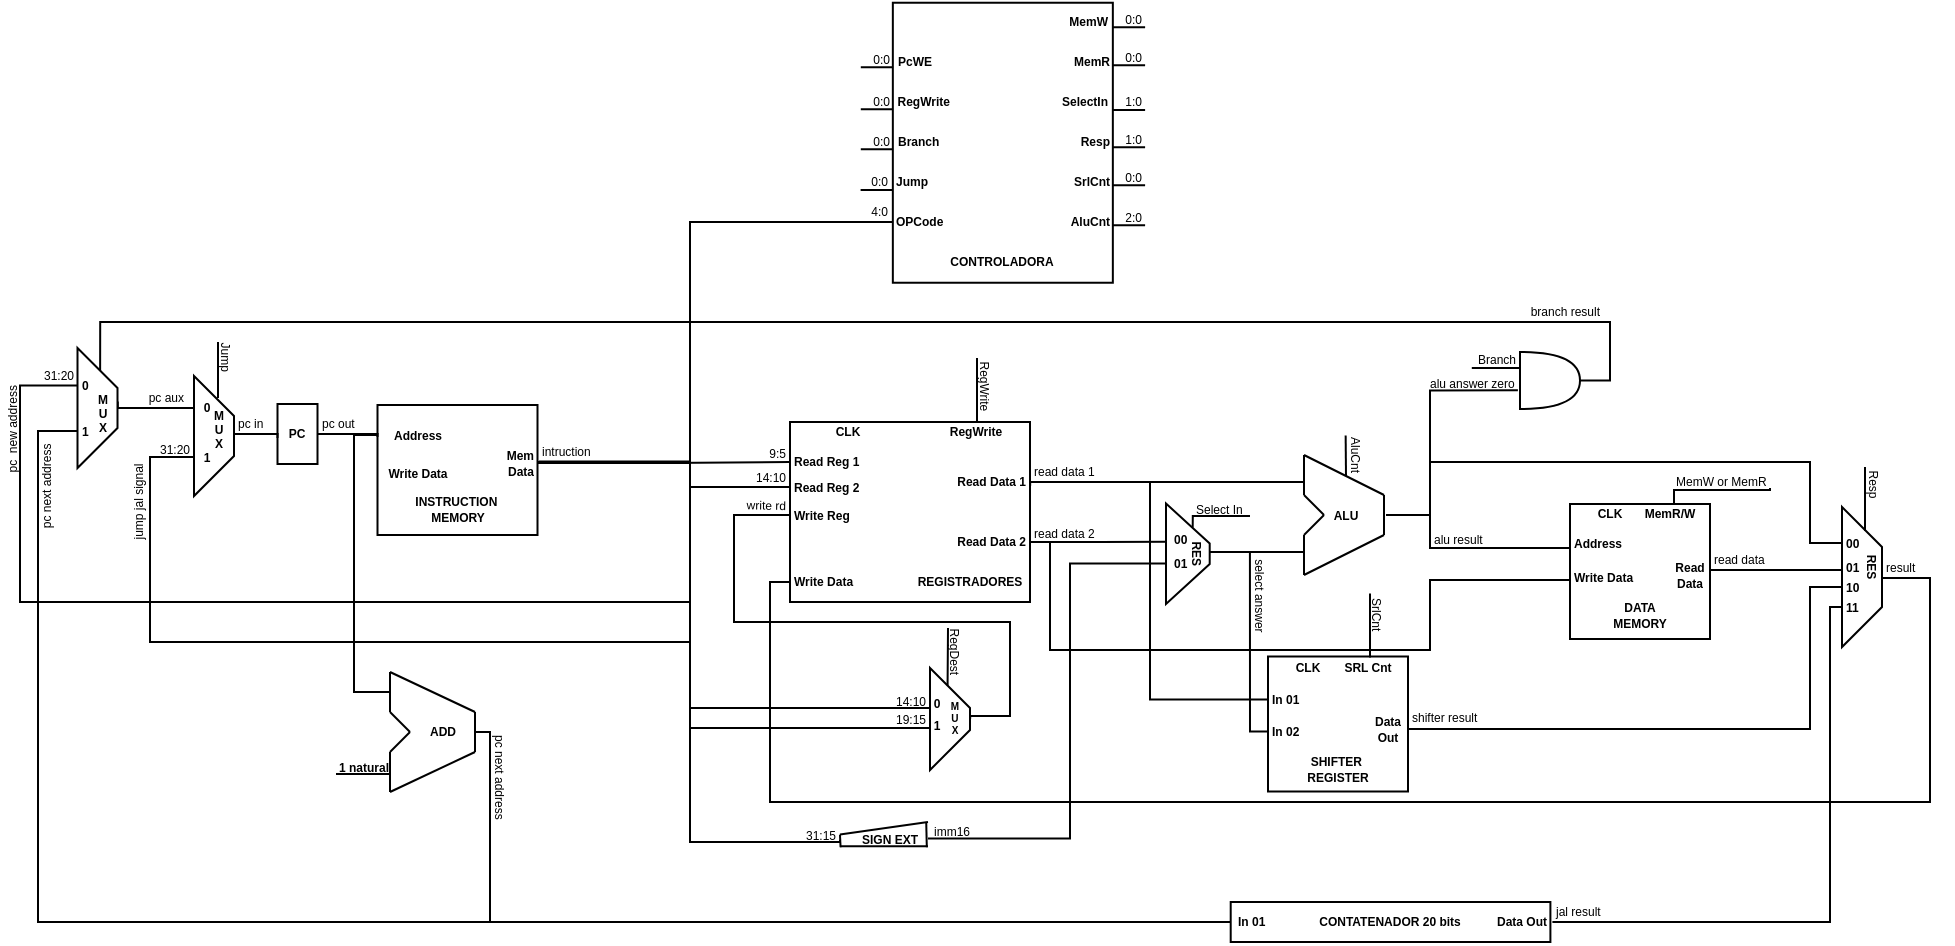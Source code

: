 <mxfile version="21.3.6" type="github">
  <diagram name="Página-1" id="U09H-SSrCiXjcYHxB3I6">
    <mxGraphModel dx="938" dy="534" grid="1" gridSize="10" guides="1" tooltips="1" connect="1" arrows="1" fold="1" page="1" pageScale="1" pageWidth="1169" pageHeight="827" background="none" math="0" shadow="0">
      <root>
        <mxCell id="0" />
        <mxCell id="1" parent="0" />
        <mxCell id="Gvlh0brdfd21mCTL1ysy-1" value="" style="rounded=0;whiteSpace=wrap;html=1;" parent="1" vertex="1">
          <mxGeometry x="502" y="389" width="120" height="90" as="geometry" />
        </mxCell>
        <mxCell id="Gvlh0brdfd21mCTL1ysy-3" value="Read Reg 1" style="text;html=1;strokeColor=none;fillColor=none;align=left;verticalAlign=middle;whiteSpace=wrap;rounded=0;fontSize=6;fontStyle=1" parent="1" vertex="1">
          <mxGeometry x="502" y="399" width="52" height="20" as="geometry" />
        </mxCell>
        <mxCell id="Gvlh0brdfd21mCTL1ysy-4" value="Read Reg 2" style="text;html=1;strokeColor=none;fillColor=none;align=left;verticalAlign=middle;whiteSpace=wrap;rounded=0;fontSize=6;fontStyle=1" parent="1" vertex="1">
          <mxGeometry x="502" y="411.5" width="52" height="20" as="geometry" />
        </mxCell>
        <mxCell id="Gvlh0brdfd21mCTL1ysy-5" value="Write Data" style="text;html=1;strokeColor=none;fillColor=none;align=left;verticalAlign=middle;whiteSpace=wrap;rounded=0;fontSize=6;fontStyle=1" parent="1" vertex="1">
          <mxGeometry x="502" y="459" width="50" height="20" as="geometry" />
        </mxCell>
        <mxCell id="Gvlh0brdfd21mCTL1ysy-6" value="Write Reg" style="text;html=1;strokeColor=none;fillColor=none;align=left;verticalAlign=middle;whiteSpace=wrap;rounded=0;fontSize=6;fontStyle=1" parent="1" vertex="1">
          <mxGeometry x="502" y="425.5" width="50" height="20" as="geometry" />
        </mxCell>
        <mxCell id="YAo5oDD9OdVNBZsx1TzP-30" style="edgeStyle=orthogonalEdgeStyle;shape=connector;rounded=0;orthogonalLoop=1;jettySize=auto;html=1;labelBackgroundColor=default;strokeColor=default;fontFamily=Helvetica;fontSize=11;fontColor=default;endArrow=none;endFill=0;" parent="1" source="Gvlh0brdfd21mCTL1ysy-7" edge="1">
          <mxGeometry relative="1" as="geometry">
            <mxPoint x="759" y="419" as="targetPoint" />
          </mxGeometry>
        </mxCell>
        <mxCell id="Gvlh0brdfd21mCTL1ysy-7" value="Read Data 1" style="text;html=1;strokeColor=none;fillColor=none;align=right;verticalAlign=middle;whiteSpace=wrap;rounded=0;fontSize=6;fontStyle=1" parent="1" vertex="1">
          <mxGeometry x="562" y="409" width="60" height="20" as="geometry" />
        </mxCell>
        <mxCell id="YAo5oDD9OdVNBZsx1TzP-31" style="edgeStyle=orthogonalEdgeStyle;shape=connector;rounded=0;orthogonalLoop=1;jettySize=auto;html=1;entryX=0.009;entryY=0.559;entryDx=0;entryDy=0;entryPerimeter=0;labelBackgroundColor=default;strokeColor=default;fontFamily=Helvetica;fontSize=11;fontColor=default;endArrow=none;endFill=0;" parent="1" source="Gvlh0brdfd21mCTL1ysy-8" target="YAo5oDD9OdVNBZsx1TzP-22" edge="1">
          <mxGeometry relative="1" as="geometry" />
        </mxCell>
        <mxCell id="Gvlh0brdfd21mCTL1ysy-8" value="Read Data 2" style="text;html=1;strokeColor=none;fillColor=none;align=right;verticalAlign=middle;whiteSpace=wrap;rounded=0;fontSize=6;fontStyle=1" parent="1" vertex="1">
          <mxGeometry x="562" y="439" width="60" height="20" as="geometry" />
        </mxCell>
        <mxCell id="Gvlh0brdfd21mCTL1ysy-9" value="RegWrite" style="text;html=1;strokeColor=none;fillColor=none;align=center;verticalAlign=middle;whiteSpace=wrap;rounded=0;fontSize=6;fontStyle=1" parent="1" vertex="1">
          <mxGeometry x="572" y="389" width="46" height="10" as="geometry" />
        </mxCell>
        <mxCell id="Gvlh0brdfd21mCTL1ysy-10" value="REGISTRADORES" style="text;html=1;strokeColor=none;fillColor=none;align=center;verticalAlign=middle;whiteSpace=wrap;rounded=0;fontSize=6;fontStyle=1" parent="1" vertex="1">
          <mxGeometry x="562" y="459" width="60" height="20" as="geometry" />
        </mxCell>
        <mxCell id="Gvlh0brdfd21mCTL1ysy-11" value="" style="rounded=0;whiteSpace=wrap;html=1;direction=south;" parent="1" vertex="1">
          <mxGeometry x="553.42" y="179.37" width="110" height="140" as="geometry" />
        </mxCell>
        <mxCell id="Gvlh0brdfd21mCTL1ysy-12" value="CONTROLADORA" style="text;html=1;strokeColor=none;fillColor=none;align=center;verticalAlign=middle;whiteSpace=wrap;rounded=0;fontSize=6;fontStyle=1;rotation=0;" parent="1" vertex="1">
          <mxGeometry x="578.42" y="299.37" width="60" height="20" as="geometry" />
        </mxCell>
        <mxCell id="Gvlh0brdfd21mCTL1ysy-14" value="OPCode" style="text;html=1;strokeColor=none;fillColor=none;align=left;verticalAlign=middle;whiteSpace=wrap;rounded=0;fontSize=6;fontStyle=1" parent="1" vertex="1">
          <mxGeometry x="553.42" y="279.37" width="60" height="20" as="geometry" />
        </mxCell>
        <mxCell id="Gvlh0brdfd21mCTL1ysy-16" value="AluCnt" style="text;html=1;strokeColor=none;fillColor=none;align=right;verticalAlign=middle;whiteSpace=wrap;rounded=0;fontSize=6;fontStyle=1" parent="1" vertex="1">
          <mxGeometry x="603.57" y="279.37" width="60" height="20" as="geometry" />
        </mxCell>
        <mxCell id="Gvlh0brdfd21mCTL1ysy-17" value="MemW" style="text;html=1;strokeColor=none;fillColor=none;align=right;verticalAlign=middle;whiteSpace=wrap;rounded=0;fontSize=6;fontStyle=1" parent="1" vertex="1">
          <mxGeometry x="603.41" y="179" width="60" height="20" as="geometry" />
        </mxCell>
        <mxCell id="Gvlh0brdfd21mCTL1ysy-18" value="MemR" style="text;html=1;strokeColor=none;fillColor=none;align=right;verticalAlign=middle;whiteSpace=wrap;rounded=0;fontSize=6;fontStyle=1" parent="1" vertex="1">
          <mxGeometry x="603.56" y="199.37" width="60" height="20" as="geometry" />
        </mxCell>
        <mxCell id="Gvlh0brdfd21mCTL1ysy-19" value="Jump" style="text;html=1;strokeColor=none;fillColor=none;align=left;verticalAlign=middle;whiteSpace=wrap;rounded=0;fontSize=6;fontStyle=1" parent="1" vertex="1">
          <mxGeometry x="553.41" y="259.36" width="60" height="20" as="geometry" />
        </mxCell>
        <mxCell id="Gvlh0brdfd21mCTL1ysy-20" value="SelectIn" style="text;html=1;strokeColor=none;fillColor=none;align=right;verticalAlign=middle;whiteSpace=wrap;rounded=0;fontSize=6;fontStyle=1" parent="1" vertex="1">
          <mxGeometry x="603.41" y="219.36" width="60" height="20" as="geometry" />
        </mxCell>
        <mxCell id="Gvlh0brdfd21mCTL1ysy-23" value="Branch" style="text;html=1;strokeColor=none;fillColor=none;align=left;verticalAlign=middle;whiteSpace=wrap;rounded=0;fontSize=6;fontStyle=1" parent="1" vertex="1">
          <mxGeometry x="553.71" y="239.37" width="36.29" height="20" as="geometry" />
        </mxCell>
        <mxCell id="Gvlh0brdfd21mCTL1ysy-35" value="" style="rounded=0;whiteSpace=wrap;html=1;" parent="1" vertex="1">
          <mxGeometry x="295.75" y="380.5" width="80" height="65" as="geometry" />
        </mxCell>
        <mxCell id="Gvlh0brdfd21mCTL1ysy-36" value="INSTRUCTION&amp;nbsp;&lt;br&gt;MEMORY" style="text;html=1;strokeColor=none;fillColor=none;align=center;verticalAlign=middle;whiteSpace=wrap;rounded=0;fontSize=6;fontStyle=1" parent="1" vertex="1">
          <mxGeometry x="305.75" y="423" width="60" height="20" as="geometry" />
        </mxCell>
        <mxCell id="YMEBKkw99cfDEM1M3ef4-7" style="edgeStyle=orthogonalEdgeStyle;rounded=0;orthogonalLoop=1;jettySize=auto;html=1;endArrow=none;endFill=0;entryX=0;entryY=0.5;entryDx=0;entryDy=0;" parent="1" source="Gvlh0brdfd21mCTL1ysy-37" target="Gvlh0brdfd21mCTL1ysy-3" edge="1">
          <mxGeometry relative="1" as="geometry">
            <mxPoint x="482" y="415" as="targetPoint" />
          </mxGeometry>
        </mxCell>
        <mxCell id="YMEBKkw99cfDEM1M3ef4-8" style="edgeStyle=orthogonalEdgeStyle;rounded=0;orthogonalLoop=1;jettySize=auto;html=1;entryX=0;entryY=0.5;entryDx=0;entryDy=0;endArrow=none;endFill=0;" parent="1" source="Gvlh0brdfd21mCTL1ysy-37" target="Gvlh0brdfd21mCTL1ysy-4" edge="1">
          <mxGeometry relative="1" as="geometry">
            <Array as="points">
              <mxPoint x="452" y="409" />
              <mxPoint x="452" y="421" />
            </Array>
          </mxGeometry>
        </mxCell>
        <mxCell id="YMEBKkw99cfDEM1M3ef4-11" style="edgeStyle=orthogonalEdgeStyle;shape=connector;rounded=0;orthogonalLoop=1;jettySize=auto;html=1;entryX=0;entryY=0.5;entryDx=0;entryDy=0;labelBackgroundColor=default;strokeColor=default;fontFamily=Helvetica;fontSize=11;fontColor=default;endArrow=none;endFill=0;exitX=1.008;exitY=0.435;exitDx=0;exitDy=0;exitPerimeter=0;" parent="1" source="Gvlh0brdfd21mCTL1ysy-35" edge="1">
          <mxGeometry relative="1" as="geometry">
            <Array as="points">
              <mxPoint x="452" y="409" />
              <mxPoint x="452" y="532" />
            </Array>
            <mxPoint x="376" y="402.494" as="sourcePoint" />
            <mxPoint x="572" y="532" as="targetPoint" />
          </mxGeometry>
        </mxCell>
        <mxCell id="YMEBKkw99cfDEM1M3ef4-36" style="edgeStyle=orthogonalEdgeStyle;shape=connector;rounded=0;orthogonalLoop=1;jettySize=auto;html=1;entryX=0;entryY=0.5;entryDx=0;entryDy=0;labelBackgroundColor=default;strokeColor=default;fontFamily=Helvetica;fontSize=11;fontColor=default;endArrow=none;endFill=0;" parent="1" source="Gvlh0brdfd21mCTL1ysy-37" target="Gvlh0brdfd21mCTL1ysy-14" edge="1">
          <mxGeometry relative="1" as="geometry">
            <Array as="points">
              <mxPoint x="452" y="410" />
              <mxPoint x="452" y="289" />
              <mxPoint x="553" y="289" />
            </Array>
          </mxGeometry>
        </mxCell>
        <mxCell id="Gvlh0brdfd21mCTL1ysy-37" value="Mem&lt;br&gt;Data" style="text;html=1;strokeColor=none;fillColor=none;align=right;verticalAlign=middle;whiteSpace=wrap;rounded=0;fontSize=6;fontStyle=1" parent="1" vertex="1">
          <mxGeometry x="335.75" y="399.5" width="40.25" height="20" as="geometry" />
        </mxCell>
        <mxCell id="Gvlh0brdfd21mCTL1ysy-142" style="edgeStyle=orthogonalEdgeStyle;shape=connector;rounded=0;orthogonalLoop=1;jettySize=auto;html=1;exitX=0;exitY=0.5;exitDx=0;exitDy=0;entryX=1;entryY=0.5;entryDx=0;entryDy=0;labelBackgroundColor=default;strokeColor=default;fontFamily=Helvetica;fontSize=11;fontColor=default;endArrow=none;endFill=0;" parent="1" target="Gvlh0brdfd21mCTL1ysy-48" edge="1">
          <mxGeometry relative="1" as="geometry">
            <mxPoint x="295.75" y="396.5" as="sourcePoint" />
            <Array as="points">
              <mxPoint x="296" y="395" />
              <mxPoint x="266" y="395" />
            </Array>
          </mxGeometry>
        </mxCell>
        <mxCell id="Gvlh0brdfd21mCTL1ysy-38" value="Address" style="text;html=1;strokeColor=none;fillColor=none;align=center;verticalAlign=middle;whiteSpace=wrap;rounded=0;fontSize=6;fontStyle=1" parent="1" vertex="1">
          <mxGeometry x="295.75" y="385.5" width="40" height="20" as="geometry" />
        </mxCell>
        <mxCell id="Gvlh0brdfd21mCTL1ysy-39" value="Write Data" style="text;html=1;strokeColor=none;fillColor=none;align=center;verticalAlign=middle;whiteSpace=wrap;rounded=0;fontSize=6;fontStyle=1" parent="1" vertex="1">
          <mxGeometry x="285.75" y="404.5" width="60" height="20" as="geometry" />
        </mxCell>
        <mxCell id="YMEBKkw99cfDEM1M3ef4-27" style="edgeStyle=orthogonalEdgeStyle;shape=connector;rounded=0;orthogonalLoop=1;jettySize=auto;html=1;entryX=0;entryY=0.5;entryDx=0;entryDy=0;labelBackgroundColor=default;strokeColor=#000000;fontFamily=Helvetica;fontSize=11;fontColor=default;endArrow=none;endFill=0;fillColor=#f8cecc;" parent="1" target="Gvlh0brdfd21mCTL1ysy-5" edge="1">
          <mxGeometry relative="1" as="geometry">
            <Array as="points">
              <mxPoint x="1072" y="467" />
              <mxPoint x="1072" y="579" />
              <mxPoint x="492" y="579" />
              <mxPoint x="492" y="469" />
            </Array>
            <mxPoint x="1048" y="467" as="sourcePoint" />
          </mxGeometry>
        </mxCell>
        <mxCell id="Gvlh0brdfd21mCTL1ysy-48" value="" style="rounded=0;whiteSpace=wrap;html=1;" parent="1" vertex="1">
          <mxGeometry x="245.75" y="380" width="20" height="30" as="geometry" />
        </mxCell>
        <mxCell id="Gvlh0brdfd21mCTL1ysy-49" value="PC" style="text;html=1;strokeColor=none;fillColor=none;align=center;verticalAlign=middle;whiteSpace=wrap;rounded=0;fontSize=6;fontStyle=1" parent="1" vertex="1">
          <mxGeometry x="248.25" y="384.5" width="15" height="20" as="geometry" />
        </mxCell>
        <mxCell id="Gvlh0brdfd21mCTL1ysy-144" style="edgeStyle=orthogonalEdgeStyle;shape=connector;rounded=0;orthogonalLoop=1;jettySize=auto;html=1;exitX=1;exitY=0.5;exitDx=0;exitDy=0;entryX=0;entryY=0.5;entryDx=0;entryDy=0;labelBackgroundColor=default;strokeColor=default;fontFamily=Helvetica;fontSize=11;fontColor=default;endArrow=none;endFill=0;" parent="1" edge="1">
          <mxGeometry relative="1" as="geometry">
            <mxPoint x="224" y="395" as="sourcePoint" />
            <mxPoint x="245.75" y="397" as="targetPoint" />
          </mxGeometry>
        </mxCell>
        <mxCell id="Gvlh0brdfd21mCTL1ysy-54" value="" style="rounded=0;whiteSpace=wrap;html=1;" parent="1" vertex="1">
          <mxGeometry x="892" y="430" width="70" height="67.5" as="geometry" />
        </mxCell>
        <mxCell id="Gvlh0brdfd21mCTL1ysy-55" value="DATA&lt;br&gt;MEMORY" style="text;html=1;strokeColor=none;fillColor=none;align=center;verticalAlign=middle;whiteSpace=wrap;rounded=0;fontSize=6;fontStyle=1" parent="1" vertex="1">
          <mxGeometry x="897" y="477.5" width="60" height="17.5" as="geometry" />
        </mxCell>
        <mxCell id="Gvlh0brdfd21mCTL1ysy-136" style="edgeStyle=orthogonalEdgeStyle;shape=connector;rounded=0;orthogonalLoop=1;jettySize=auto;html=1;exitX=1;exitY=0.5;exitDx=0;exitDy=0;labelBackgroundColor=default;strokeColor=default;fontFamily=Helvetica;fontSize=11;fontColor=default;endArrow=none;endFill=0;entryX=0;entryY=0.5;entryDx=0;entryDy=0;" parent="1" source="Gvlh0brdfd21mCTL1ysy-56" target="4w0Ha68qAj18L9jSZj2k-18" edge="1">
          <mxGeometry relative="1" as="geometry">
            <mxPoint x="1028.0" y="453.5" as="targetPoint" />
            <Array as="points">
              <mxPoint x="962" y="463" />
              <mxPoint x="1028" y="463" />
            </Array>
          </mxGeometry>
        </mxCell>
        <mxCell id="Gvlh0brdfd21mCTL1ysy-56" value="Read&lt;br&gt;Data" style="text;html=1;strokeColor=none;fillColor=none;align=center;verticalAlign=middle;whiteSpace=wrap;rounded=0;fontSize=6;fontStyle=1" parent="1" vertex="1">
          <mxGeometry x="942" y="456.25" width="20" height="20" as="geometry" />
        </mxCell>
        <mxCell id="Gvlh0brdfd21mCTL1ysy-132" style="edgeStyle=orthogonalEdgeStyle;shape=connector;rounded=0;orthogonalLoop=1;jettySize=auto;html=1;exitX=0;exitY=0.5;exitDx=0;exitDy=0;labelBackgroundColor=default;strokeColor=default;fontFamily=Helvetica;fontSize=11;fontColor=default;endArrow=none;endFill=0;" parent="1" source="Gvlh0brdfd21mCTL1ysy-57" edge="1">
          <mxGeometry relative="1" as="geometry">
            <mxPoint x="822" y="409" as="targetPoint" />
            <Array as="points">
              <mxPoint x="822" y="452" />
              <mxPoint x="822" y="409" />
            </Array>
          </mxGeometry>
        </mxCell>
        <mxCell id="Gvlh0brdfd21mCTL1ysy-57" value="Address" style="text;html=1;strokeColor=none;fillColor=none;align=left;verticalAlign=middle;whiteSpace=wrap;rounded=0;fontSize=6;fontStyle=1" parent="1" vertex="1">
          <mxGeometry x="892" y="440" width="40" height="20" as="geometry" />
        </mxCell>
        <mxCell id="Gvlh0brdfd21mCTL1ysy-131" style="edgeStyle=orthogonalEdgeStyle;shape=connector;rounded=0;orthogonalLoop=1;jettySize=auto;html=1;exitX=0;exitY=0.5;exitDx=0;exitDy=0;labelBackgroundColor=default;strokeColor=default;fontFamily=Helvetica;fontSize=11;fontColor=default;endArrow=none;endFill=0;entryX=1;entryY=0.5;entryDx=0;entryDy=0;" parent="1" source="Gvlh0brdfd21mCTL1ysy-58" target="Gvlh0brdfd21mCTL1ysy-8" edge="1">
          <mxGeometry relative="1" as="geometry">
            <mxPoint x="652" y="449" as="targetPoint" />
            <Array as="points">
              <mxPoint x="892" y="468" />
              <mxPoint x="822" y="468" />
              <mxPoint x="822" y="503" />
              <mxPoint x="632" y="503" />
              <mxPoint x="632" y="449" />
            </Array>
          </mxGeometry>
        </mxCell>
        <mxCell id="Gvlh0brdfd21mCTL1ysy-58" value="Write Data" style="text;html=1;strokeColor=none;fillColor=none;align=left;verticalAlign=middle;whiteSpace=wrap;rounded=0;fontSize=6;fontStyle=1" parent="1" vertex="1">
          <mxGeometry x="892" y="456.75" width="40" height="20" as="geometry" />
        </mxCell>
        <mxCell id="Gvlh0brdfd21mCTL1ysy-60" value="" style="endArrow=none;html=1;rounded=0;" parent="1" edge="1">
          <mxGeometry width="50" height="50" relative="1" as="geometry">
            <mxPoint x="344.5" y="534" as="sourcePoint" />
            <mxPoint x="302" y="514" as="targetPoint" />
          </mxGeometry>
        </mxCell>
        <mxCell id="Gvlh0brdfd21mCTL1ysy-61" value="" style="endArrow=none;html=1;rounded=0;" parent="1" edge="1">
          <mxGeometry width="50" height="50" relative="1" as="geometry">
            <mxPoint x="344.5" y="554" as="sourcePoint" />
            <mxPoint x="302" y="574" as="targetPoint" />
          </mxGeometry>
        </mxCell>
        <mxCell id="Gvlh0brdfd21mCTL1ysy-62" value="" style="endArrow=none;html=1;rounded=0;" parent="1" edge="1">
          <mxGeometry width="50" height="50" relative="1" as="geometry">
            <mxPoint x="344.5" y="554" as="sourcePoint" />
            <mxPoint x="344.5" y="534" as="targetPoint" />
          </mxGeometry>
        </mxCell>
        <mxCell id="Gvlh0brdfd21mCTL1ysy-63" value="" style="endArrow=none;html=1;rounded=0;" parent="1" edge="1">
          <mxGeometry width="50" height="50" relative="1" as="geometry">
            <mxPoint x="302" y="534" as="sourcePoint" />
            <mxPoint x="302" y="514" as="targetPoint" />
            <Array as="points">
              <mxPoint x="302" y="524" />
            </Array>
          </mxGeometry>
        </mxCell>
        <mxCell id="Gvlh0brdfd21mCTL1ysy-64" value="" style="endArrow=none;html=1;rounded=0;" parent="1" edge="1">
          <mxGeometry width="50" height="50" relative="1" as="geometry">
            <mxPoint x="302" y="574" as="sourcePoint" />
            <mxPoint x="302" y="554" as="targetPoint" />
            <Array as="points">
              <mxPoint x="302" y="564" />
            </Array>
          </mxGeometry>
        </mxCell>
        <mxCell id="Gvlh0brdfd21mCTL1ysy-65" value="" style="endArrow=none;html=1;rounded=0;" parent="1" edge="1">
          <mxGeometry width="50" height="50" relative="1" as="geometry">
            <mxPoint x="302" y="554" as="sourcePoint" />
            <mxPoint x="312" y="544" as="targetPoint" />
          </mxGeometry>
        </mxCell>
        <mxCell id="Gvlh0brdfd21mCTL1ysy-66" value="" style="endArrow=none;html=1;rounded=0;" parent="1" edge="1">
          <mxGeometry width="50" height="50" relative="1" as="geometry">
            <mxPoint x="302" y="534" as="sourcePoint" />
            <mxPoint x="312" y="544" as="targetPoint" />
          </mxGeometry>
        </mxCell>
        <mxCell id="YMEBKkw99cfDEM1M3ef4-24" style="edgeStyle=orthogonalEdgeStyle;shape=connector;rounded=0;orthogonalLoop=1;jettySize=auto;html=1;entryX=0;entryY=0.5;entryDx=0;entryDy=0;labelBackgroundColor=default;strokeColor=default;fontFamily=Helvetica;fontSize=11;fontColor=default;endArrow=none;endFill=0;" parent="1" source="Gvlh0brdfd21mCTL1ysy-67" target="Gvlh0brdfd21mCTL1ysy-148" edge="1">
          <mxGeometry relative="1" as="geometry">
            <Array as="points">
              <mxPoint x="352" y="544" />
              <mxPoint x="352" y="639" />
              <mxPoint x="126" y="639" />
              <mxPoint x="126" y="394" />
            </Array>
          </mxGeometry>
        </mxCell>
        <mxCell id="Gvlh0brdfd21mCTL1ysy-67" value="ADD" style="text;html=1;strokeColor=none;fillColor=none;align=center;verticalAlign=middle;whiteSpace=wrap;rounded=0;fontSize=6;fontStyle=1" parent="1" vertex="1">
          <mxGeometry x="312" y="534" width="33" height="20" as="geometry" />
        </mxCell>
        <mxCell id="Gvlh0brdfd21mCTL1ysy-70" value="1 natural" style="text;html=1;strokeColor=none;fillColor=none;align=center;verticalAlign=middle;whiteSpace=wrap;rounded=0;fontSize=6;fontStyle=1" parent="1" vertex="1">
          <mxGeometry x="274" y="553" width="30" height="18" as="geometry" />
        </mxCell>
        <mxCell id="YMEBKkw99cfDEM1M3ef4-23" style="edgeStyle=orthogonalEdgeStyle;shape=connector;rounded=0;orthogonalLoop=1;jettySize=auto;html=1;entryX=0;entryY=0.5;entryDx=0;entryDy=0;labelBackgroundColor=default;strokeColor=default;fontFamily=Helvetica;fontSize=11;fontColor=default;endArrow=none;endFill=0;exitX=1;exitY=0.5;exitDx=0;exitDy=0;" parent="1" source="Gvlh0brdfd21mCTL1ysy-37" target="Gvlh0brdfd21mCTL1ysy-53" edge="1">
          <mxGeometry relative="1" as="geometry">
            <mxPoint x="402" y="499" as="sourcePoint" />
            <Array as="points">
              <mxPoint x="452" y="409" />
              <mxPoint x="452" y="499" />
              <mxPoint x="182" y="499" />
              <mxPoint x="182" y="407" />
            </Array>
          </mxGeometry>
        </mxCell>
        <mxCell id="YMEBKkw99cfDEM1M3ef4-17" style="edgeStyle=orthogonalEdgeStyle;shape=connector;rounded=0;orthogonalLoop=1;jettySize=auto;html=1;labelBackgroundColor=default;strokeColor=default;fontFamily=Helvetica;fontSize=11;fontColor=default;endArrow=none;endFill=0;exitX=1;exitY=0.75;exitDx=0;exitDy=0;" parent="1" source="lDqUrehN1HOp68E280Si-26" edge="1">
          <mxGeometry relative="1" as="geometry">
            <Array as="points">
              <mxPoint x="527" y="599" />
              <mxPoint x="452" y="599" />
              <mxPoint x="452" y="409" />
            </Array>
            <mxPoint x="508" y="640" as="sourcePoint" />
            <mxPoint x="376" y="409" as="targetPoint" />
          </mxGeometry>
        </mxCell>
        <mxCell id="YMEBKkw99cfDEM1M3ef4-13" style="edgeStyle=orthogonalEdgeStyle;shape=connector;rounded=0;orthogonalLoop=1;jettySize=auto;html=1;labelBackgroundColor=default;strokeColor=default;fontFamily=Helvetica;fontSize=11;fontColor=default;endArrow=none;endFill=0;" parent="1" edge="1">
          <mxGeometry relative="1" as="geometry">
            <mxPoint x="452" y="532" as="targetPoint" />
            <Array as="points">
              <mxPoint x="452" y="542" />
            </Array>
            <mxPoint x="572" y="542" as="sourcePoint" />
          </mxGeometry>
        </mxCell>
        <mxCell id="YMEBKkw99cfDEM1M3ef4-26" style="edgeStyle=orthogonalEdgeStyle;shape=connector;rounded=0;orthogonalLoop=1;jettySize=auto;html=1;entryX=0.75;entryY=0;entryDx=0;entryDy=0;labelBackgroundColor=default;strokeColor=#000000;fontFamily=Helvetica;fontSize=11;fontColor=default;endArrow=none;endFill=0;exitX=1;exitY=0.5;exitDx=0;exitDy=0;exitPerimeter=0;fillColor=#ffe6cc;" parent="1" source="Gvlh0brdfd21mCTL1ysy-116" target="Gvlh0brdfd21mCTL1ysy-147" edge="1">
          <mxGeometry relative="1" as="geometry">
            <mxPoint x="900" y="368.25" as="sourcePoint" />
            <Array as="points">
              <mxPoint x="912" y="368" />
              <mxPoint x="912" y="339" />
              <mxPoint x="157" y="339" />
            </Array>
          </mxGeometry>
        </mxCell>
        <mxCell id="Gvlh0brdfd21mCTL1ysy-116" value="" style="shape=or;whiteSpace=wrap;html=1;" parent="1" vertex="1">
          <mxGeometry x="867" y="354" width="30" height="28.5" as="geometry" />
        </mxCell>
        <mxCell id="Gvlh0brdfd21mCTL1ysy-117" value="MemR/W" style="text;html=1;strokeColor=none;fillColor=none;align=center;verticalAlign=middle;whiteSpace=wrap;rounded=0;fontSize=6;fontStyle=1" parent="1" vertex="1">
          <mxGeometry x="922" y="430.5" width="40" height="9.5" as="geometry" />
        </mxCell>
        <mxCell id="Gvlh0brdfd21mCTL1ysy-130" style="edgeStyle=orthogonalEdgeStyle;shape=connector;rounded=0;orthogonalLoop=1;jettySize=auto;html=1;entryX=1.006;entryY=0.593;entryDx=0;entryDy=0;labelBackgroundColor=default;strokeColor=default;fontFamily=Helvetica;fontSize=11;fontColor=default;endArrow=none;endFill=0;entryPerimeter=0;" parent="1" target="YAo5oDD9OdVNBZsx1TzP-2" edge="1">
          <mxGeometry relative="1" as="geometry">
            <Array as="points">
              <mxPoint x="474" y="436" />
              <mxPoint x="474" y="489" />
              <mxPoint x="612" y="489" />
              <mxPoint x="612" y="536" />
              <mxPoint x="592" y="536" />
            </Array>
            <mxPoint x="502" y="435.515" as="sourcePoint" />
            <mxPoint x="592" y="540" as="targetPoint" />
          </mxGeometry>
        </mxCell>
        <mxCell id="Gvlh0brdfd21mCTL1ysy-141" style="edgeStyle=orthogonalEdgeStyle;shape=connector;rounded=0;orthogonalLoop=1;jettySize=auto;html=1;labelBackgroundColor=default;strokeColor=default;fontFamily=Helvetica;fontSize=11;fontColor=default;endArrow=none;endFill=0;" parent="1" edge="1">
          <mxGeometry relative="1" as="geometry">
            <mxPoint x="275" y="565" as="sourcePoint" />
            <mxPoint x="302" y="564.86" as="targetPoint" />
          </mxGeometry>
        </mxCell>
        <mxCell id="Gvlh0brdfd21mCTL1ysy-149" style="edgeStyle=orthogonalEdgeStyle;shape=connector;rounded=0;orthogonalLoop=1;jettySize=auto;html=1;entryX=0;entryY=0.5;entryDx=0;entryDy=0;labelBackgroundColor=default;strokeColor=default;fontFamily=Helvetica;fontSize=11;fontColor=default;endArrow=none;endFill=0;exitX=1.009;exitY=0.339;exitDx=0;exitDy=0;exitPerimeter=0;" parent="1" edge="1">
          <mxGeometry relative="1" as="geometry">
            <Array as="points">
              <mxPoint x="166" y="382" />
            </Array>
            <mxPoint x="165.885" y="378.78" as="sourcePoint" />
            <mxPoint x="204" y="382" as="targetPoint" />
          </mxGeometry>
        </mxCell>
        <mxCell id="YMEBKkw99cfDEM1M3ef4-4" style="edgeStyle=orthogonalEdgeStyle;shape=connector;rounded=0;orthogonalLoop=1;jettySize=auto;html=1;exitX=0;exitY=0.5;exitDx=0;exitDy=0;labelBackgroundColor=default;strokeColor=default;fontFamily=Helvetica;fontSize=11;fontColor=default;endArrow=none;endFill=0;" parent="1" source="Gvlh0brdfd21mCTL1ysy-38" edge="1">
          <mxGeometry relative="1" as="geometry">
            <mxPoint x="302" y="519" as="targetPoint" />
            <Array as="points">
              <mxPoint x="284" y="396" />
              <mxPoint x="284" y="524" />
              <mxPoint x="302" y="524" />
            </Array>
            <mxPoint x="296" y="401" as="sourcePoint" />
          </mxGeometry>
        </mxCell>
        <mxCell id="Gvlh0brdfd21mCTL1ysy-50" value="" style="shape=trapezoid;perimeter=trapezoidPerimeter;whiteSpace=wrap;html=1;fixedSize=1;direction=south;" parent="1" vertex="1">
          <mxGeometry x="204" y="366" width="20" height="60" as="geometry" />
        </mxCell>
        <mxCell id="Gvlh0brdfd21mCTL1ysy-51" value="M&lt;br&gt;U&lt;br&gt;X" style="text;html=1;strokeColor=none;fillColor=none;align=center;verticalAlign=middle;whiteSpace=wrap;rounded=0;fontSize=6;fontStyle=1;rotation=0;" parent="1" vertex="1">
          <mxGeometry x="209" y="383" width="15" height="20" as="geometry" />
        </mxCell>
        <mxCell id="Gvlh0brdfd21mCTL1ysy-52" value="0" style="text;html=1;strokeColor=none;fillColor=none;align=center;verticalAlign=middle;whiteSpace=wrap;rounded=0;fontSize=6;fontStyle=1;rotation=0;" parent="1" vertex="1">
          <mxGeometry x="204" y="372" width="13" height="20" as="geometry" />
        </mxCell>
        <mxCell id="Gvlh0brdfd21mCTL1ysy-53" value="1" style="text;html=1;strokeColor=none;fillColor=none;align=center;verticalAlign=middle;whiteSpace=wrap;rounded=0;fontSize=6;fontStyle=1;rotation=0;" parent="1" vertex="1">
          <mxGeometry x="204" y="396.5" width="13" height="20" as="geometry" />
        </mxCell>
        <mxCell id="YMEBKkw99cfDEM1M3ef4-21" value="" style="group" parent="1" vertex="1" connectable="0">
          <mxGeometry x="145.75" y="352" width="20" height="60" as="geometry" />
        </mxCell>
        <mxCell id="Gvlh0brdfd21mCTL1ysy-145" value="" style="shape=trapezoid;perimeter=trapezoidPerimeter;whiteSpace=wrap;html=1;fixedSize=1;direction=south;" parent="YMEBKkw99cfDEM1M3ef4-21" vertex="1">
          <mxGeometry width="20" height="60" as="geometry" />
        </mxCell>
        <mxCell id="Gvlh0brdfd21mCTL1ysy-146" value="M&lt;br&gt;U&lt;br&gt;X" style="text;html=1;strokeColor=none;fillColor=none;align=center;verticalAlign=middle;whiteSpace=wrap;rounded=0;fontSize=6;fontStyle=1;rotation=0;" parent="YMEBKkw99cfDEM1M3ef4-21" vertex="1">
          <mxGeometry x="5" y="23" width="15" height="20" as="geometry" />
        </mxCell>
        <mxCell id="Gvlh0brdfd21mCTL1ysy-147" value="0" style="text;html=1;strokeColor=none;fillColor=none;align=left;verticalAlign=middle;whiteSpace=wrap;rounded=0;fontSize=6;fontStyle=1;rotation=0;" parent="YMEBKkw99cfDEM1M3ef4-21" vertex="1">
          <mxGeometry x="0.25" y="11.5" width="14.75" height="15.5" as="geometry" />
        </mxCell>
        <mxCell id="Gvlh0brdfd21mCTL1ysy-148" value="1" style="text;html=1;strokeColor=none;fillColor=none;align=left;verticalAlign=middle;whiteSpace=wrap;rounded=0;fontSize=6;fontStyle=1;rotation=0;" parent="YMEBKkw99cfDEM1M3ef4-21" vertex="1">
          <mxGeometry y="31.5" width="15" height="20" as="geometry" />
        </mxCell>
        <mxCell id="YMEBKkw99cfDEM1M3ef4-28" value="CLK" style="text;html=1;strokeColor=none;fillColor=none;align=center;verticalAlign=middle;whiteSpace=wrap;rounded=0;fontSize=6;fontStyle=1" parent="1" vertex="1">
          <mxGeometry x="508" y="389" width="46" height="10" as="geometry" />
        </mxCell>
        <mxCell id="YMEBKkw99cfDEM1M3ef4-29" value="CLK" style="text;html=1;strokeColor=none;fillColor=none;align=center;verticalAlign=middle;whiteSpace=wrap;rounded=0;fontSize=6;fontStyle=1" parent="1" vertex="1">
          <mxGeometry x="892" y="430.5" width="40" height="9.5" as="geometry" />
        </mxCell>
        <mxCell id="YMEBKkw99cfDEM1M3ef4-31" value="" style="group" parent="1" vertex="1" connectable="0">
          <mxGeometry x="759" y="405.5" width="55.75" height="60" as="geometry" />
        </mxCell>
        <mxCell id="Gvlh0brdfd21mCTL1ysy-24" value="" style="endArrow=none;html=1;rounded=0;" parent="YMEBKkw99cfDEM1M3ef4-31" edge="1">
          <mxGeometry width="50" height="50" relative="1" as="geometry">
            <mxPoint x="40" y="20" as="sourcePoint" />
            <mxPoint as="targetPoint" />
          </mxGeometry>
        </mxCell>
        <mxCell id="Gvlh0brdfd21mCTL1ysy-25" value="" style="endArrow=none;html=1;rounded=0;" parent="YMEBKkw99cfDEM1M3ef4-31" edge="1">
          <mxGeometry width="50" height="50" relative="1" as="geometry">
            <mxPoint x="40" y="40" as="sourcePoint" />
            <mxPoint y="60" as="targetPoint" />
          </mxGeometry>
        </mxCell>
        <mxCell id="Gvlh0brdfd21mCTL1ysy-26" value="" style="endArrow=none;html=1;rounded=0;" parent="YMEBKkw99cfDEM1M3ef4-31" edge="1">
          <mxGeometry width="50" height="50" relative="1" as="geometry">
            <mxPoint x="40" y="40" as="sourcePoint" />
            <mxPoint x="40" y="20" as="targetPoint" />
          </mxGeometry>
        </mxCell>
        <mxCell id="Gvlh0brdfd21mCTL1ysy-28" value="" style="endArrow=none;html=1;rounded=0;" parent="YMEBKkw99cfDEM1M3ef4-31" edge="1">
          <mxGeometry width="50" height="50" relative="1" as="geometry">
            <mxPoint y="20" as="sourcePoint" />
            <mxPoint as="targetPoint" />
            <Array as="points">
              <mxPoint y="10" />
            </Array>
          </mxGeometry>
        </mxCell>
        <mxCell id="Gvlh0brdfd21mCTL1ysy-29" value="" style="endArrow=none;html=1;rounded=0;" parent="YMEBKkw99cfDEM1M3ef4-31" edge="1">
          <mxGeometry width="50" height="50" relative="1" as="geometry">
            <mxPoint y="60" as="sourcePoint" />
            <mxPoint y="40" as="targetPoint" />
            <Array as="points">
              <mxPoint y="50" />
            </Array>
          </mxGeometry>
        </mxCell>
        <mxCell id="Gvlh0brdfd21mCTL1ysy-30" value="" style="endArrow=none;html=1;rounded=0;" parent="YMEBKkw99cfDEM1M3ef4-31" edge="1">
          <mxGeometry width="50" height="50" relative="1" as="geometry">
            <mxPoint y="40" as="sourcePoint" />
            <mxPoint x="10" y="30" as="targetPoint" />
          </mxGeometry>
        </mxCell>
        <mxCell id="Gvlh0brdfd21mCTL1ysy-31" value="" style="endArrow=none;html=1;rounded=0;" parent="YMEBKkw99cfDEM1M3ef4-31" edge="1">
          <mxGeometry width="50" height="50" relative="1" as="geometry">
            <mxPoint y="20" as="sourcePoint" />
            <mxPoint x="10" y="30" as="targetPoint" />
          </mxGeometry>
        </mxCell>
        <mxCell id="YAo5oDD9OdVNBZsx1TzP-29" style="edgeStyle=orthogonalEdgeStyle;shape=connector;rounded=0;orthogonalLoop=1;jettySize=auto;html=1;exitX=1;exitY=0.5;exitDx=0;exitDy=0;labelBackgroundColor=default;strokeColor=default;fontFamily=Helvetica;fontSize=11;fontColor=default;endArrow=none;endFill=0;" parent="YMEBKkw99cfDEM1M3ef4-31" source="Gvlh0brdfd21mCTL1ysy-32" edge="1">
          <mxGeometry relative="1" as="geometry">
            <mxPoint x="63" y="29.952" as="targetPoint" />
          </mxGeometry>
        </mxCell>
        <mxCell id="Gvlh0brdfd21mCTL1ysy-32" value="ALU" style="text;html=1;strokeColor=none;fillColor=none;align=center;verticalAlign=middle;whiteSpace=wrap;rounded=0;fontSize=6;fontStyle=1" parent="YMEBKkw99cfDEM1M3ef4-31" vertex="1">
          <mxGeometry x="1" y="20" width="40" height="20" as="geometry" />
        </mxCell>
        <mxCell id="lDqUrehN1HOp68E280Si-3" value="pc in" style="text;html=1;strokeColor=none;fillColor=none;align=left;verticalAlign=middle;whiteSpace=wrap;rounded=0;fontSize=6;" parent="1" vertex="1">
          <mxGeometry x="224" y="385.5" width="35" height="9.5" as="geometry" />
        </mxCell>
        <mxCell id="lDqUrehN1HOp68E280Si-4" value="pc aux" style="text;html=1;strokeColor=none;fillColor=none;align=right;verticalAlign=middle;whiteSpace=wrap;rounded=0;fontSize=6;" parent="1" vertex="1">
          <mxGeometry x="165.75" y="372" width="35" height="9.5" as="geometry" />
        </mxCell>
        <mxCell id="lDqUrehN1HOp68E280Si-5" value="pc&amp;nbsp; new address" style="text;html=1;strokeColor=none;fillColor=none;align=left;verticalAlign=middle;whiteSpace=wrap;rounded=0;fontSize=6;rotation=-90;" parent="1" vertex="1">
          <mxGeometry x="87" y="383" width="53.75" height="13" as="geometry" />
        </mxCell>
        <mxCell id="lDqUrehN1HOp68E280Si-8" value="pc out" style="text;html=1;strokeColor=none;fillColor=none;align=left;verticalAlign=middle;whiteSpace=wrap;rounded=0;fontSize=6;rotation=0;" parent="1" vertex="1">
          <mxGeometry x="265.75" y="381.5" width="25" height="16.5" as="geometry" />
        </mxCell>
        <mxCell id="lDqUrehN1HOp68E280Si-11" value="intruction" style="text;html=1;strokeColor=none;fillColor=none;align=left;verticalAlign=middle;whiteSpace=wrap;rounded=0;fontSize=6;" parent="1" vertex="1">
          <mxGeometry x="376" y="399.5" width="35" height="9.5" as="geometry" />
        </mxCell>
        <mxCell id="lDqUrehN1HOp68E280Si-17" value="9:5" style="text;html=1;strokeColor=none;fillColor=none;align=right;verticalAlign=middle;whiteSpace=wrap;rounded=0;fontSize=6;" parent="1" vertex="1">
          <mxGeometry x="467" y="400.5" width="35" height="9.5" as="geometry" />
        </mxCell>
        <mxCell id="lDqUrehN1HOp68E280Si-18" value="14:10" style="text;html=1;strokeColor=none;fillColor=none;align=right;verticalAlign=middle;whiteSpace=wrap;rounded=0;fontSize=6;" parent="1" vertex="1">
          <mxGeometry x="467" y="412" width="35" height="9.5" as="geometry" />
        </mxCell>
        <mxCell id="lDqUrehN1HOp68E280Si-20" value="14:10" style="text;html=1;strokeColor=none;fillColor=none;align=right;verticalAlign=middle;whiteSpace=wrap;rounded=0;fontSize=6;" parent="1" vertex="1">
          <mxGeometry x="537" y="524" width="35" height="9.5" as="geometry" />
        </mxCell>
        <mxCell id="lDqUrehN1HOp68E280Si-21" value="19:15" style="text;html=1;strokeColor=none;fillColor=none;align=right;verticalAlign=middle;whiteSpace=wrap;rounded=0;fontSize=6;" parent="1" vertex="1">
          <mxGeometry x="537" y="533.5" width="35" height="9.5" as="geometry" />
        </mxCell>
        <mxCell id="lDqUrehN1HOp68E280Si-22" value="read data 1" style="text;html=1;strokeColor=none;fillColor=none;align=left;verticalAlign=middle;whiteSpace=wrap;rounded=0;fontSize=6;" parent="1" vertex="1">
          <mxGeometry x="622" y="409.5" width="35" height="9.5" as="geometry" />
        </mxCell>
        <mxCell id="lDqUrehN1HOp68E280Si-23" value="read data 2" style="text;html=1;strokeColor=none;fillColor=none;align=left;verticalAlign=middle;whiteSpace=wrap;rounded=0;fontSize=6;" parent="1" vertex="1">
          <mxGeometry x="622" y="440.25" width="35" height="9.5" as="geometry" />
        </mxCell>
        <mxCell id="lDqUrehN1HOp68E280Si-26" value="31:15" style="text;html=1;strokeColor=none;fillColor=none;align=right;verticalAlign=middle;whiteSpace=wrap;rounded=0;fontSize=6;" parent="1" vertex="1">
          <mxGeometry x="492" y="590.75" width="35" height="9.5" as="geometry" />
        </mxCell>
        <mxCell id="lDqUrehN1HOp68E280Si-28" value="&lt;div style=&quot;&quot;&gt;write rd&lt;/div&gt;" style="text;html=1;strokeColor=none;fillColor=none;align=right;verticalAlign=middle;whiteSpace=wrap;rounded=0;fontSize=6;rotation=1;direction=east;" parent="1" vertex="1">
          <mxGeometry x="467" y="425.5" width="35" height="9.5" as="geometry" />
        </mxCell>
        <mxCell id="lDqUrehN1HOp68E280Si-29" value="alu result" style="text;html=1;strokeColor=none;fillColor=none;align=left;verticalAlign=middle;whiteSpace=wrap;rounded=0;fontSize=6;" parent="1" vertex="1">
          <mxGeometry x="822" y="443" width="35" height="9.5" as="geometry" />
        </mxCell>
        <mxCell id="lDqUrehN1HOp68E280Si-35" value="read data" style="text;html=1;strokeColor=none;fillColor=none;align=left;verticalAlign=middle;whiteSpace=wrap;rounded=0;fontSize=6;" parent="1" vertex="1">
          <mxGeometry x="962" y="453" width="35" height="9.5" as="geometry" />
        </mxCell>
        <mxCell id="lDqUrehN1HOp68E280Si-42" value="4:0" style="text;html=1;strokeColor=none;fillColor=none;align=right;verticalAlign=middle;whiteSpace=wrap;rounded=0;fontSize=6;" parent="1" vertex="1">
          <mxGeometry x="518.42" y="279.37" width="35" height="9.5" as="geometry" />
        </mxCell>
        <mxCell id="lDqUrehN1HOp68E280Si-43" value="branch result" style="text;html=1;strokeColor=none;fillColor=none;align=right;verticalAlign=middle;whiteSpace=wrap;rounded=0;fontSize=6;direction=west;" parent="1" vertex="1">
          <mxGeometry x="867" y="329" width="42" height="9.5" as="geometry" />
        </mxCell>
        <mxCell id="lDqUrehN1HOp68E280Si-44" value="pc next address" style="text;html=1;strokeColor=none;fillColor=none;align=left;verticalAlign=middle;whiteSpace=wrap;rounded=0;fontSize=6;rotation=90;" parent="1" vertex="1">
          <mxGeometry x="330.25" y="564.25" width="51.25" height="9.5" as="geometry" />
        </mxCell>
        <mxCell id="lDqUrehN1HOp68E280Si-45" value="jump jal&amp;nbsp;signal" style="text;html=1;strokeColor=none;fillColor=none;align=left;verticalAlign=middle;whiteSpace=wrap;rounded=0;fontSize=6;rotation=-90;" parent="1" vertex="1">
          <mxGeometry x="154.5" y="423.5" width="44" height="9.5" as="geometry" />
        </mxCell>
        <mxCell id="lDqUrehN1HOp68E280Si-46" value="RegWrite" style="text;html=1;strokeColor=none;fillColor=none;align=right;verticalAlign=middle;whiteSpace=wrap;rounded=0;fontSize=6;fontStyle=1" parent="1" vertex="1">
          <mxGeometry x="553.56" y="219.37" width="30" height="20" as="geometry" />
        </mxCell>
        <mxCell id="vyrQ6diZX3epNwXhy5wu-1" value="Resp" style="text;html=1;strokeColor=none;fillColor=none;align=right;verticalAlign=middle;whiteSpace=wrap;rounded=0;fontSize=6;fontStyle=1" parent="1" vertex="1">
          <mxGeometry x="603.56" y="239.37" width="60" height="20" as="geometry" />
        </mxCell>
        <mxCell id="vyrQ6diZX3epNwXhy5wu-4" value="SrlCnt" style="text;html=1;strokeColor=none;fillColor=none;align=right;verticalAlign=middle;whiteSpace=wrap;rounded=0;fontSize=6;fontStyle=1" parent="1" vertex="1">
          <mxGeometry x="633.57" y="259.37" width="30" height="20" as="geometry" />
        </mxCell>
        <mxCell id="4w0Ha68qAj18L9jSZj2k-5" value="" style="rounded=0;whiteSpace=wrap;html=1;" parent="1" vertex="1">
          <mxGeometry x="741" y="506.25" width="70" height="67.5" as="geometry" />
        </mxCell>
        <mxCell id="4w0Ha68qAj18L9jSZj2k-6" value="SHIFTER&amp;nbsp;&lt;br&gt;REGISTER" style="text;html=1;strokeColor=none;fillColor=none;align=center;verticalAlign=middle;whiteSpace=wrap;rounded=0;fontSize=6;fontStyle=1" parent="1" vertex="1">
          <mxGeometry x="746" y="553.75" width="60" height="17.5" as="geometry" />
        </mxCell>
        <mxCell id="YAo5oDD9OdVNBZsx1TzP-20" style="edgeStyle=orthogonalEdgeStyle;shape=connector;rounded=0;orthogonalLoop=1;jettySize=auto;html=1;labelBackgroundColor=default;strokeColor=default;fontFamily=Helvetica;fontSize=11;fontColor=default;endArrow=none;endFill=0;entryX=0;entryY=0.5;entryDx=0;entryDy=0;" parent="1" source="4w0Ha68qAj18L9jSZj2k-7" target="4w0Ha68qAj18L9jSZj2k-19" edge="1">
          <mxGeometry relative="1" as="geometry">
            <mxPoint x="882" y="539" as="targetPoint" />
            <Array as="points">
              <mxPoint x="1012" y="543" />
              <mxPoint x="1012" y="471" />
            </Array>
          </mxGeometry>
        </mxCell>
        <mxCell id="4w0Ha68qAj18L9jSZj2k-7" value="Data Out" style="text;html=1;strokeColor=none;fillColor=none;align=center;verticalAlign=middle;whiteSpace=wrap;rounded=0;fontSize=6;fontStyle=1" parent="1" vertex="1">
          <mxGeometry x="791" y="532.5" width="20" height="20" as="geometry" />
        </mxCell>
        <mxCell id="4w0Ha68qAj18L9jSZj2k-15" style="edgeStyle=orthogonalEdgeStyle;shape=connector;rounded=0;orthogonalLoop=1;jettySize=auto;html=1;entryX=0.002;entryY=1.205;entryDx=0;entryDy=0;entryPerimeter=0;labelBackgroundColor=default;strokeColor=default;fontFamily=Helvetica;fontSize=11;fontColor=default;endArrow=none;endFill=0;" parent="1" source="4w0Ha68qAj18L9jSZj2k-8" target="lDqUrehN1HOp68E280Si-22" edge="1">
          <mxGeometry relative="1" as="geometry">
            <Array as="points">
              <mxPoint x="682" y="528" />
              <mxPoint x="682" y="419" />
              <mxPoint x="622" y="419" />
            </Array>
          </mxGeometry>
        </mxCell>
        <mxCell id="4w0Ha68qAj18L9jSZj2k-8" value="In 01" style="text;html=1;strokeColor=none;fillColor=none;align=left;verticalAlign=middle;whiteSpace=wrap;rounded=0;fontSize=6;fontStyle=1" parent="1" vertex="1">
          <mxGeometry x="741" y="517.75" width="40" height="20" as="geometry" />
        </mxCell>
        <mxCell id="YAo5oDD9OdVNBZsx1TzP-36" style="edgeStyle=orthogonalEdgeStyle;shape=connector;rounded=0;orthogonalLoop=1;jettySize=auto;html=1;labelBackgroundColor=default;strokeColor=default;fontFamily=Helvetica;fontSize=11;fontColor=default;endArrow=none;endFill=0;entryX=1.02;entryY=0.022;entryDx=0;entryDy=0;entryPerimeter=0;" parent="1" source="4w0Ha68qAj18L9jSZj2k-9" edge="1" target="YAo5oDD9OdVNBZsx1TzP-46">
          <mxGeometry relative="1" as="geometry">
            <mxPoint x="732" y="463" as="targetPoint" />
            <Array as="points">
              <mxPoint x="732" y="544" />
            </Array>
          </mxGeometry>
        </mxCell>
        <mxCell id="4w0Ha68qAj18L9jSZj2k-9" value="In 02" style="text;html=1;strokeColor=none;fillColor=none;align=left;verticalAlign=middle;whiteSpace=wrap;rounded=0;fontSize=6;fontStyle=1" parent="1" vertex="1">
          <mxGeometry x="741" y="533.75" width="40" height="20" as="geometry" />
        </mxCell>
        <mxCell id="4w0Ha68qAj18L9jSZj2k-10" value="SRL Cnt" style="text;html=1;strokeColor=none;fillColor=none;align=center;verticalAlign=middle;whiteSpace=wrap;rounded=0;fontSize=6;fontStyle=1" parent="1" vertex="1">
          <mxGeometry x="771" y="506.75" width="40" height="9.5" as="geometry" />
        </mxCell>
        <mxCell id="4w0Ha68qAj18L9jSZj2k-11" value="CLK" style="text;html=1;strokeColor=none;fillColor=none;align=center;verticalAlign=middle;whiteSpace=wrap;rounded=0;fontSize=6;fontStyle=1" parent="1" vertex="1">
          <mxGeometry x="741" y="506.75" width="40" height="9.5" as="geometry" />
        </mxCell>
        <mxCell id="4w0Ha68qAj18L9jSZj2k-16" value="" style="shape=trapezoid;perimeter=trapezoidPerimeter;whiteSpace=wrap;html=1;fixedSize=1;direction=south;" parent="1" vertex="1">
          <mxGeometry x="1028" y="431.5" width="20" height="70" as="geometry" />
        </mxCell>
        <mxCell id="YAo5oDD9OdVNBZsx1TzP-19" style="edgeStyle=orthogonalEdgeStyle;shape=connector;rounded=0;orthogonalLoop=1;jettySize=auto;html=1;labelBackgroundColor=default;strokeColor=default;fontFamily=Helvetica;fontSize=11;fontColor=default;endArrow=none;endFill=0;" parent="1" source="4w0Ha68qAj18L9jSZj2k-17" edge="1">
          <mxGeometry relative="1" as="geometry">
            <mxPoint x="822" y="409" as="targetPoint" />
            <Array as="points">
              <mxPoint x="1012" y="449" />
              <mxPoint x="1012" y="409" />
            </Array>
          </mxGeometry>
        </mxCell>
        <mxCell id="4w0Ha68qAj18L9jSZj2k-17" value="00" style="text;html=1;strokeColor=none;fillColor=none;align=left;verticalAlign=middle;whiteSpace=wrap;rounded=0;fontSize=6;fontStyle=1;rotation=0;" parent="1" vertex="1">
          <mxGeometry x="1028" y="439.5" width="13" height="20" as="geometry" />
        </mxCell>
        <mxCell id="4w0Ha68qAj18L9jSZj2k-18" value="01" style="text;html=1;strokeColor=none;fillColor=none;align=left;verticalAlign=middle;whiteSpace=wrap;rounded=0;fontSize=6;fontStyle=1;rotation=0;" parent="1" vertex="1">
          <mxGeometry x="1028" y="451.5" width="13" height="20" as="geometry" />
        </mxCell>
        <mxCell id="4w0Ha68qAj18L9jSZj2k-19" value="10" style="text;html=1;strokeColor=none;fillColor=none;align=left;verticalAlign=middle;whiteSpace=wrap;rounded=0;fontSize=6;fontStyle=1;rotation=0;" parent="1" vertex="1">
          <mxGeometry x="1028" y="461.5" width="13" height="20" as="geometry" />
        </mxCell>
        <mxCell id="4w0Ha68qAj18L9jSZj2k-20" value="11" style="text;html=1;strokeColor=none;fillColor=none;align=left;verticalAlign=middle;whiteSpace=wrap;rounded=0;fontSize=6;fontStyle=1;rotation=0;" parent="1" vertex="1">
          <mxGeometry x="1028" y="471.5" width="13" height="20" as="geometry" />
        </mxCell>
        <mxCell id="4w0Ha68qAj18L9jSZj2k-21" value="RES" style="text;html=1;strokeColor=none;fillColor=none;align=center;verticalAlign=middle;whiteSpace=wrap;rounded=0;fontSize=6;fontStyle=1;rotation=90;" parent="1" vertex="1">
          <mxGeometry x="1028" y="451.5" width="30" height="20" as="geometry" />
        </mxCell>
        <mxCell id="4w0Ha68qAj18L9jSZj2k-23" value="shifter result" style="text;html=1;strokeColor=none;fillColor=none;align=left;verticalAlign=middle;whiteSpace=wrap;rounded=0;fontSize=6;" parent="1" vertex="1">
          <mxGeometry x="811" y="532.5" width="41" height="9.5" as="geometry" />
        </mxCell>
        <mxCell id="4w0Ha68qAj18L9jSZj2k-71" style="edgeStyle=orthogonalEdgeStyle;shape=connector;rounded=0;orthogonalLoop=1;jettySize=auto;html=1;labelBackgroundColor=default;strokeColor=default;fontFamily=Helvetica;fontSize=11;fontColor=default;endArrow=none;endFill=0;exitX=0;exitY=0;exitDx=0;exitDy=0;" parent="1" edge="1">
          <mxGeometry relative="1" as="geometry">
            <mxPoint x="571" y="597.25" as="targetPoint" />
            <mxPoint x="691.85" y="459.75" as="sourcePoint" />
            <Array as="points">
              <mxPoint x="642" y="460" />
              <mxPoint x="642" y="597" />
            </Array>
          </mxGeometry>
        </mxCell>
        <mxCell id="4w0Ha68qAj18L9jSZj2k-40" value="" style="group" parent="1" vertex="1" connectable="0">
          <mxGeometry x="526.99" y="589" width="44" height="15.75" as="geometry" />
        </mxCell>
        <mxCell id="4w0Ha68qAj18L9jSZj2k-41" value="" style="endArrow=none;html=1;rounded=0;" parent="4w0Ha68qAj18L9jSZj2k-40" edge="1">
          <mxGeometry width="50" height="50" relative="1" as="geometry">
            <mxPoint x="43.41" y="12.6" as="sourcePoint" />
            <mxPoint x="43.12" as="targetPoint" />
          </mxGeometry>
        </mxCell>
        <mxCell id="4w0Ha68qAj18L9jSZj2k-42" value="" style="endArrow=none;html=1;rounded=0;" parent="4w0Ha68qAj18L9jSZj2k-40" edge="1">
          <mxGeometry width="50" height="50" relative="1" as="geometry">
            <mxPoint y="12.178" as="sourcePoint" />
            <mxPoint x="44" y="12.178" as="targetPoint" />
          </mxGeometry>
        </mxCell>
        <mxCell id="4w0Ha68qAj18L9jSZj2k-43" value="" style="endArrow=none;html=1;rounded=0;" parent="4w0Ha68qAj18L9jSZj2k-40" edge="1">
          <mxGeometry width="50" height="50" relative="1" as="geometry">
            <mxPoint x="0.29" y="12.6" as="sourcePoint" />
            <mxPoint y="6.3" as="targetPoint" />
          </mxGeometry>
        </mxCell>
        <mxCell id="4w0Ha68qAj18L9jSZj2k-44" value="" style="endArrow=none;html=1;rounded=0;" parent="4w0Ha68qAj18L9jSZj2k-40" edge="1">
          <mxGeometry width="50" height="50" relative="1" as="geometry">
            <mxPoint y="6.3" as="sourcePoint" />
            <mxPoint x="44" as="targetPoint" />
          </mxGeometry>
        </mxCell>
        <mxCell id="4w0Ha68qAj18L9jSZj2k-45" value="SIGN EXT" style="text;html=1;strokeColor=none;fillColor=none;align=center;verticalAlign=middle;whiteSpace=wrap;rounded=0;fontSize=6;fontStyle=1" parent="4w0Ha68qAj18L9jSZj2k-40" vertex="1">
          <mxGeometry x="10.12" y="3.15" width="29.88" height="12.6" as="geometry" />
        </mxCell>
        <mxCell id="4w0Ha68qAj18L9jSZj2k-77" value="imm16" style="text;html=1;strokeColor=none;fillColor=none;align=left;verticalAlign=middle;whiteSpace=wrap;rounded=0;fontSize=6;" parent="1" vertex="1">
          <mxGeometry x="571.5" y="589" width="41" height="9.5" as="geometry" />
        </mxCell>
        <mxCell id="Nmrm6_6fbguC6e-CNsKx-110" style="edgeStyle=orthogonalEdgeStyle;shape=connector;rounded=0;orthogonalLoop=1;jettySize=auto;html=1;entryX=-0.035;entryY=0.673;entryDx=0;entryDy=0;entryPerimeter=0;labelBackgroundColor=default;strokeColor=default;fontFamily=Helvetica;fontSize=11;fontColor=default;endArrow=none;endFill=0;" parent="1" target="Gvlh0brdfd21mCTL1ysy-116" edge="1">
          <mxGeometry relative="1" as="geometry">
            <Array as="points">
              <mxPoint x="822" y="373" />
            </Array>
            <mxPoint x="822" y="409" as="sourcePoint" />
          </mxGeometry>
        </mxCell>
        <mxCell id="Nmrm6_6fbguC6e-CNsKx-23" value="result" style="text;html=1;strokeColor=none;fillColor=none;align=left;verticalAlign=middle;whiteSpace=wrap;rounded=0;fontSize=6;direction=west;rotation=0;" parent="1" vertex="1">
          <mxGeometry x="1048" y="456.75" width="35" height="9.5" as="geometry" />
        </mxCell>
        <mxCell id="Nmrm6_6fbguC6e-CNsKx-27" style="edgeStyle=orthogonalEdgeStyle;shape=connector;rounded=0;orthogonalLoop=1;jettySize=auto;html=1;exitX=1;exitY=0;exitDx=0;exitDy=0;labelBackgroundColor=default;strokeColor=default;fontFamily=Helvetica;fontSize=11;fontColor=default;endArrow=none;endFill=0;" parent="1" edge="1">
          <mxGeometry relative="1" as="geometry">
            <mxPoint x="992" y="422" as="targetPoint" />
            <mxPoint x="944" y="429.63" as="sourcePoint" />
            <Array as="points">
              <mxPoint x="944" y="423" />
              <mxPoint x="992" y="423" />
            </Array>
          </mxGeometry>
        </mxCell>
        <mxCell id="Nmrm6_6fbguC6e-CNsKx-28" value="MemW or MemR" style="text;html=1;strokeColor=none;fillColor=none;align=left;verticalAlign=middle;whiteSpace=wrap;rounded=0;fontSize=6;direction=west;rotation=0;" parent="1" vertex="1">
          <mxGeometry x="943" y="414.25" width="51" height="9.5" as="geometry" />
        </mxCell>
        <mxCell id="Nmrm6_6fbguC6e-CNsKx-29" style="edgeStyle=orthogonalEdgeStyle;shape=connector;rounded=0;orthogonalLoop=1;jettySize=auto;html=1;exitX=1;exitY=0;exitDx=0;exitDy=0;labelBackgroundColor=default;strokeColor=default;fontFamily=Helvetica;fontSize=11;fontColor=default;endArrow=none;endFill=0;" parent="1" edge="1">
          <mxGeometry relative="1" as="geometry">
            <mxPoint x="1039.5" y="411.5" as="targetPoint" />
            <mxPoint x="1039.5" y="443.5" as="sourcePoint" />
          </mxGeometry>
        </mxCell>
        <mxCell id="Nmrm6_6fbguC6e-CNsKx-30" value="Resp" style="text;html=1;strokeColor=none;fillColor=none;align=left;verticalAlign=middle;whiteSpace=wrap;rounded=0;fontSize=6;direction=west;rotation=90;" parent="1" vertex="1">
          <mxGeometry x="1027.5" y="422" width="31" height="9.5" as="geometry" />
        </mxCell>
        <mxCell id="Nmrm6_6fbguC6e-CNsKx-31" style="edgeStyle=orthogonalEdgeStyle;shape=connector;rounded=0;orthogonalLoop=1;jettySize=auto;html=1;exitX=1;exitY=0;exitDx=0;exitDy=0;labelBackgroundColor=default;strokeColor=default;fontFamily=Helvetica;fontSize=11;fontColor=default;endArrow=none;endFill=0;entryX=0.893;entryY=0.078;entryDx=0;entryDy=0;entryPerimeter=0;" parent="1" target="Nmrm6_6fbguC6e-CNsKx-32" edge="1">
          <mxGeometry relative="1" as="geometry">
            <mxPoint x="835" y="362" as="targetPoint" />
            <mxPoint x="867" y="362" as="sourcePoint" />
          </mxGeometry>
        </mxCell>
        <mxCell id="Nmrm6_6fbguC6e-CNsKx-32" value="Branch" style="text;html=1;strokeColor=none;fillColor=none;align=right;verticalAlign=middle;whiteSpace=wrap;rounded=0;fontSize=6;direction=west;rotation=0;" parent="1" vertex="1">
          <mxGeometry x="840" y="353" width="27" height="9.5" as="geometry" />
        </mxCell>
        <mxCell id="Nmrm6_6fbguC6e-CNsKx-34" style="edgeStyle=orthogonalEdgeStyle;shape=connector;rounded=0;orthogonalLoop=1;jettySize=auto;html=1;labelBackgroundColor=default;strokeColor=default;fontFamily=Helvetica;fontSize=11;fontColor=default;endArrow=none;endFill=0;exitX=0.918;exitY=0.008;exitDx=0;exitDy=0;exitPerimeter=0;" parent="1" source="Nmrm6_6fbguC6e-CNsKx-35" edge="1">
          <mxGeometry relative="1" as="geometry">
            <mxPoint x="780" y="416" as="targetPoint" />
            <mxPoint x="780" y="398" as="sourcePoint" />
          </mxGeometry>
        </mxCell>
        <mxCell id="Nmrm6_6fbguC6e-CNsKx-39" style="edgeStyle=orthogonalEdgeStyle;shape=connector;rounded=0;orthogonalLoop=1;jettySize=auto;html=1;exitX=1;exitY=0;exitDx=0;exitDy=0;labelBackgroundColor=default;strokeColor=default;fontFamily=Helvetica;fontSize=11;fontColor=default;endArrow=none;endFill=0;" parent="1" edge="1">
          <mxGeometry relative="1" as="geometry">
            <mxPoint x="792" y="474.75" as="targetPoint" />
            <mxPoint x="792" y="506.75" as="sourcePoint" />
          </mxGeometry>
        </mxCell>
        <mxCell id="Nmrm6_6fbguC6e-CNsKx-40" value="SrlCnt" style="text;html=1;strokeColor=none;fillColor=none;align=left;verticalAlign=middle;whiteSpace=wrap;rounded=0;fontSize=6;direction=west;rotation=90;" parent="1" vertex="1">
          <mxGeometry x="780" y="485.25" width="31" height="9.5" as="geometry" />
        </mxCell>
        <mxCell id="Nmrm6_6fbguC6e-CNsKx-49" value="&lt;br&gt;" style="edgeStyle=orthogonalEdgeStyle;shape=connector;rounded=0;orthogonalLoop=1;jettySize=auto;html=1;exitX=1;exitY=0;exitDx=0;exitDy=0;labelBackgroundColor=default;strokeColor=default;fontFamily=Helvetica;fontSize=11;fontColor=default;endArrow=none;endFill=0;" parent="1" edge="1">
          <mxGeometry relative="1" as="geometry">
            <mxPoint x="595.5" y="357" as="targetPoint" />
            <mxPoint x="595.5" y="389" as="sourcePoint" />
          </mxGeometry>
        </mxCell>
        <mxCell id="Nmrm6_6fbguC6e-CNsKx-50" value="RegWrite" style="text;html=1;strokeColor=none;fillColor=none;align=left;verticalAlign=middle;whiteSpace=wrap;rounded=0;fontSize=6;direction=west;rotation=90;" parent="1" vertex="1">
          <mxGeometry x="583.5" y="367.5" width="31" height="9.5" as="geometry" />
        </mxCell>
        <mxCell id="Nmrm6_6fbguC6e-CNsKx-51" style="edgeStyle=orthogonalEdgeStyle;shape=connector;rounded=0;orthogonalLoop=1;jettySize=auto;html=1;labelBackgroundColor=default;strokeColor=default;fontFamily=Helvetica;fontSize=11;fontColor=default;endArrow=none;endFill=0;align=right;" parent="1" edge="1">
          <mxGeometry relative="1" as="geometry">
            <mxPoint x="663.425" y="232.735" as="targetPoint" />
            <mxPoint x="679.55" y="232.98" as="sourcePoint" />
          </mxGeometry>
        </mxCell>
        <mxCell id="Nmrm6_6fbguC6e-CNsKx-52" value="1:0" style="text;html=1;strokeColor=none;fillColor=none;align=right;verticalAlign=middle;whiteSpace=wrap;rounded=0;fontSize=6;direction=west;rotation=0;" parent="1" vertex="1">
          <mxGeometry x="663.56" y="225.74" width="16" height="7.25" as="geometry" />
        </mxCell>
        <mxCell id="Nmrm6_6fbguC6e-CNsKx-54" style="edgeStyle=orthogonalEdgeStyle;shape=connector;rounded=0;orthogonalLoop=1;jettySize=auto;html=1;labelBackgroundColor=default;strokeColor=default;fontFamily=Helvetica;fontSize=11;fontColor=default;endArrow=none;endFill=0;align=right;" parent="1" edge="1">
          <mxGeometry relative="1" as="geometry">
            <mxPoint x="663.425" y="251.365" as="targetPoint" />
            <mxPoint x="679.55" y="251.61" as="sourcePoint" />
          </mxGeometry>
        </mxCell>
        <mxCell id="Nmrm6_6fbguC6e-CNsKx-55" value="1:0" style="text;html=1;strokeColor=none;fillColor=none;align=right;verticalAlign=middle;whiteSpace=wrap;rounded=0;fontSize=6;direction=west;rotation=0;" parent="1" vertex="1">
          <mxGeometry x="663.56" y="244.37" width="16" height="7.25" as="geometry" />
        </mxCell>
        <mxCell id="Nmrm6_6fbguC6e-CNsKx-56" style="edgeStyle=orthogonalEdgeStyle;shape=connector;rounded=0;orthogonalLoop=1;jettySize=auto;html=1;labelBackgroundColor=default;strokeColor=default;fontFamily=Helvetica;fontSize=11;fontColor=default;endArrow=none;endFill=0;align=right;" parent="1" edge="1">
          <mxGeometry relative="1" as="geometry">
            <mxPoint x="663.425" y="270.365" as="targetPoint" />
            <mxPoint x="679.55" y="270.61" as="sourcePoint" />
          </mxGeometry>
        </mxCell>
        <mxCell id="Nmrm6_6fbguC6e-CNsKx-57" value="0:0" style="text;html=1;strokeColor=none;fillColor=none;align=right;verticalAlign=middle;whiteSpace=wrap;rounded=0;fontSize=6;direction=west;rotation=0;" parent="1" vertex="1">
          <mxGeometry x="663.56" y="263.37" width="16" height="7.25" as="geometry" />
        </mxCell>
        <mxCell id="Nmrm6_6fbguC6e-CNsKx-58" style="edgeStyle=orthogonalEdgeStyle;shape=connector;rounded=0;orthogonalLoop=1;jettySize=auto;html=1;labelBackgroundColor=default;strokeColor=default;fontFamily=Helvetica;fontSize=11;fontColor=default;endArrow=none;endFill=0;align=right;" parent="1" edge="1">
          <mxGeometry relative="1" as="geometry">
            <mxPoint x="663.425" y="290.365" as="targetPoint" />
            <mxPoint x="679.55" y="290.61" as="sourcePoint" />
          </mxGeometry>
        </mxCell>
        <mxCell id="Nmrm6_6fbguC6e-CNsKx-59" value="2:0" style="text;html=1;strokeColor=none;fillColor=none;align=right;verticalAlign=middle;whiteSpace=wrap;rounded=0;fontSize=6;direction=west;rotation=0;" parent="1" vertex="1">
          <mxGeometry x="663.56" y="283.37" width="16" height="7.25" as="geometry" />
        </mxCell>
        <mxCell id="Nmrm6_6fbguC6e-CNsKx-60" style="edgeStyle=orthogonalEdgeStyle;shape=connector;rounded=0;orthogonalLoop=1;jettySize=auto;html=1;labelBackgroundColor=default;strokeColor=default;fontFamily=Helvetica;fontSize=11;fontColor=default;endArrow=none;endFill=0;align=right;" parent="1" edge="1">
          <mxGeometry relative="1" as="geometry">
            <mxPoint x="663.425" y="210.365" as="targetPoint" />
            <mxPoint x="679.55" y="210.61" as="sourcePoint" />
          </mxGeometry>
        </mxCell>
        <mxCell id="Nmrm6_6fbguC6e-CNsKx-61" value="0:0" style="text;html=1;strokeColor=none;fillColor=none;align=right;verticalAlign=middle;whiteSpace=wrap;rounded=0;fontSize=6;direction=west;rotation=0;" parent="1" vertex="1">
          <mxGeometry x="663.56" y="203.37" width="16" height="7.25" as="geometry" />
        </mxCell>
        <mxCell id="Nmrm6_6fbguC6e-CNsKx-62" style="edgeStyle=orthogonalEdgeStyle;shape=connector;rounded=0;orthogonalLoop=1;jettySize=auto;html=1;labelBackgroundColor=default;strokeColor=default;fontFamily=Helvetica;fontSize=11;fontColor=default;endArrow=none;endFill=0;align=right;" parent="1" edge="1">
          <mxGeometry relative="1" as="geometry">
            <mxPoint x="663.435" y="191.365" as="targetPoint" />
            <mxPoint x="679.56" y="191.61" as="sourcePoint" />
          </mxGeometry>
        </mxCell>
        <mxCell id="Nmrm6_6fbguC6e-CNsKx-63" value="0:0" style="text;html=1;strokeColor=none;fillColor=none;align=right;verticalAlign=middle;whiteSpace=wrap;rounded=0;fontSize=6;direction=west;rotation=0;" parent="1" vertex="1">
          <mxGeometry x="663.57" y="184.37" width="16" height="7.25" as="geometry" />
        </mxCell>
        <mxCell id="Nmrm6_6fbguC6e-CNsKx-72" style="edgeStyle=orthogonalEdgeStyle;shape=connector;rounded=0;orthogonalLoop=1;jettySize=auto;html=1;labelBackgroundColor=default;strokeColor=default;fontFamily=Helvetica;fontSize=11;fontColor=default;endArrow=none;endFill=0;align=right;" parent="1" edge="1">
          <mxGeometry relative="1" as="geometry">
            <mxPoint x="537.425" y="211.365" as="targetPoint" />
            <mxPoint x="553.55" y="211.61" as="sourcePoint" />
          </mxGeometry>
        </mxCell>
        <mxCell id="Nmrm6_6fbguC6e-CNsKx-73" value="0:0" style="text;html=1;strokeColor=none;fillColor=none;align=right;verticalAlign=middle;whiteSpace=wrap;rounded=0;fontSize=6;direction=west;rotation=0;" parent="1" vertex="1">
          <mxGeometry x="537.56" y="204.37" width="16" height="7.25" as="geometry" />
        </mxCell>
        <mxCell id="Nmrm6_6fbguC6e-CNsKx-74" style="edgeStyle=orthogonalEdgeStyle;shape=connector;rounded=0;orthogonalLoop=1;jettySize=auto;html=1;labelBackgroundColor=default;strokeColor=default;fontFamily=Helvetica;fontSize=11;fontColor=default;endArrow=none;endFill=0;align=right;" parent="1" edge="1">
          <mxGeometry relative="1" as="geometry">
            <mxPoint x="537.425" y="232.365" as="targetPoint" />
            <mxPoint x="553.55" y="232.61" as="sourcePoint" />
          </mxGeometry>
        </mxCell>
        <mxCell id="Nmrm6_6fbguC6e-CNsKx-75" value="0:0" style="text;html=1;strokeColor=none;fillColor=none;align=right;verticalAlign=middle;whiteSpace=wrap;rounded=0;fontSize=6;direction=west;rotation=0;" parent="1" vertex="1">
          <mxGeometry x="537.56" y="225.37" width="16" height="7.25" as="geometry" />
        </mxCell>
        <mxCell id="Nmrm6_6fbguC6e-CNsKx-76" style="edgeStyle=orthogonalEdgeStyle;shape=connector;rounded=0;orthogonalLoop=1;jettySize=auto;html=1;labelBackgroundColor=default;strokeColor=default;fontFamily=Helvetica;fontSize=11;fontColor=default;endArrow=none;endFill=0;align=right;" parent="1" edge="1">
          <mxGeometry relative="1" as="geometry">
            <mxPoint x="537.425" y="252.365" as="targetPoint" />
            <mxPoint x="553.55" y="252.61" as="sourcePoint" />
          </mxGeometry>
        </mxCell>
        <mxCell id="Nmrm6_6fbguC6e-CNsKx-77" value="0:0" style="text;html=1;strokeColor=none;fillColor=none;align=right;verticalAlign=middle;whiteSpace=wrap;rounded=0;fontSize=6;direction=west;rotation=0;" parent="1" vertex="1">
          <mxGeometry x="537.56" y="245.37" width="16" height="7.25" as="geometry" />
        </mxCell>
        <mxCell id="Nmrm6_6fbguC6e-CNsKx-78" style="edgeStyle=orthogonalEdgeStyle;shape=connector;rounded=0;orthogonalLoop=1;jettySize=auto;html=1;labelBackgroundColor=default;strokeColor=default;fontFamily=Helvetica;fontSize=11;fontColor=default;endArrow=none;endFill=0;align=right;" parent="1" edge="1">
          <mxGeometry relative="1" as="geometry">
            <mxPoint x="537.275" y="272.735" as="targetPoint" />
            <mxPoint x="553.4" y="272.98" as="sourcePoint" />
          </mxGeometry>
        </mxCell>
        <mxCell id="Nmrm6_6fbguC6e-CNsKx-79" value="0:0" style="text;html=1;strokeColor=none;fillColor=none;align=right;verticalAlign=middle;whiteSpace=wrap;rounded=0;fontSize=6;direction=west;rotation=0;" parent="1" vertex="1">
          <mxGeometry x="537.41" y="265.74" width="16" height="7.25" as="geometry" />
        </mxCell>
        <mxCell id="Nmrm6_6fbguC6e-CNsKx-112" value="31:20" style="text;html=1;strokeColor=none;fillColor=none;align=right;verticalAlign=middle;whiteSpace=wrap;rounded=0;fontSize=6;" parent="1" vertex="1">
          <mxGeometry x="174" y="398" width="30" height="9.5" as="geometry" />
        </mxCell>
        <mxCell id="Nmrm6_6fbguC6e-CNsKx-35" value="AluCnt" style="text;html=1;strokeColor=none;fillColor=none;align=left;verticalAlign=middle;whiteSpace=wrap;rounded=0;fontSize=6;direction=west;rotation=90;" parent="1" vertex="1">
          <mxGeometry x="774" y="399.75" width="21" height="9.5" as="geometry" />
        </mxCell>
        <mxCell id="YAo5oDD9OdVNBZsx1TzP-1" value="" style="shape=trapezoid;perimeter=trapezoidPerimeter;whiteSpace=wrap;html=1;fixedSize=1;direction=south;" parent="1" vertex="1">
          <mxGeometry x="572" y="512" width="20" height="51" as="geometry" />
        </mxCell>
        <mxCell id="YAo5oDD9OdVNBZsx1TzP-2" value="M&lt;br style=&quot;font-size: 5px;&quot;&gt;U&lt;br style=&quot;font-size: 5px;&quot;&gt;X" style="text;html=1;strokeColor=none;fillColor=none;align=center;verticalAlign=middle;whiteSpace=wrap;rounded=0;fontSize=5;fontStyle=1;rotation=0;" parent="1" vertex="1">
          <mxGeometry x="577" y="525.5" width="15" height="20" as="geometry" />
        </mxCell>
        <mxCell id="YAo5oDD9OdVNBZsx1TzP-3" value="0" style="text;html=1;strokeColor=none;fillColor=none;align=center;verticalAlign=middle;whiteSpace=wrap;rounded=0;fontSize=6;fontStyle=1;rotation=0;" parent="1" vertex="1">
          <mxGeometry x="569" y="520.25" width="13" height="20" as="geometry" />
        </mxCell>
        <mxCell id="YAo5oDD9OdVNBZsx1TzP-4" value="1" style="text;html=1;strokeColor=none;fillColor=none;align=center;verticalAlign=middle;whiteSpace=wrap;rounded=0;fontSize=6;fontStyle=1;rotation=0;" parent="1" vertex="1">
          <mxGeometry x="568.99" y="530.5" width="13" height="20" as="geometry" />
        </mxCell>
        <mxCell id="YAo5oDD9OdVNBZsx1TzP-6" value="&lt;br&gt;" style="edgeStyle=orthogonalEdgeStyle;shape=connector;rounded=0;orthogonalLoop=1;jettySize=auto;html=1;exitX=0.908;exitY=0.022;exitDx=0;exitDy=0;labelBackgroundColor=default;strokeColor=default;fontFamily=Helvetica;fontSize=11;fontColor=default;endArrow=none;endFill=0;exitPerimeter=0;" parent="1" source="YAo5oDD9OdVNBZsx1TzP-3" edge="1">
          <mxGeometry relative="1" as="geometry">
            <mxPoint x="581" y="492" as="targetPoint" />
            <mxPoint x="584.42" y="524" as="sourcePoint" />
            <Array as="points">
              <mxPoint x="581" y="519" />
              <mxPoint x="581" y="519" />
              <mxPoint x="581" y="492" />
            </Array>
          </mxGeometry>
        </mxCell>
        <mxCell id="YAo5oDD9OdVNBZsx1TzP-7" value="RegDest" style="text;html=1;strokeColor=none;fillColor=none;align=left;verticalAlign=middle;whiteSpace=wrap;rounded=0;fontSize=6;direction=west;rotation=90;" parent="1" vertex="1">
          <mxGeometry x="568.99" y="501.5" width="31" height="9.5" as="geometry" />
        </mxCell>
        <mxCell id="YAo5oDD9OdVNBZsx1TzP-12" value="" style="edgeStyle=orthogonalEdgeStyle;rounded=0;orthogonalLoop=1;jettySize=auto;html=1;exitX=1;exitY=0.5;exitDx=0;exitDy=0;entryX=0;entryY=0.5;entryDx=0;entryDy=0;endArrow=none;endFill=0;" parent="1" source="Gvlh0brdfd21mCTL1ysy-67" target="YAo5oDD9OdVNBZsx1TzP-10" edge="1">
          <mxGeometry relative="1" as="geometry">
            <mxPoint x="1028" y="482" as="targetPoint" />
            <mxPoint x="345" y="609" as="sourcePoint" />
            <Array as="points">
              <mxPoint x="352" y="544" />
              <mxPoint x="352" y="639" />
            </Array>
          </mxGeometry>
        </mxCell>
        <mxCell id="YAo5oDD9OdVNBZsx1TzP-10" value="CONTATENADOR 20 bits" style="rounded=0;whiteSpace=wrap;html=1;fontFamily=Helvetica;fontSize=6;fontColor=default;fontStyle=1" parent="1" vertex="1">
          <mxGeometry x="722.35" y="629" width="159.85" height="20" as="geometry" />
        </mxCell>
        <mxCell id="YAo5oDD9OdVNBZsx1TzP-14" value="In 01" style="text;html=1;strokeColor=none;fillColor=none;align=left;verticalAlign=middle;whiteSpace=wrap;rounded=0;fontSize=6;fontStyle=1" parent="1" vertex="1">
          <mxGeometry x="723.7" y="629" width="40" height="20" as="geometry" />
        </mxCell>
        <mxCell id="YAo5oDD9OdVNBZsx1TzP-16" style="edgeStyle=orthogonalEdgeStyle;shape=connector;rounded=0;orthogonalLoop=1;jettySize=auto;html=1;labelBackgroundColor=default;strokeColor=default;fontFamily=Helvetica;fontSize=11;fontColor=default;endArrow=none;endFill=0;entryX=0;entryY=0.5;entryDx=0;entryDy=0;" parent="1" source="YAo5oDD9OdVNBZsx1TzP-15" target="4w0Ha68qAj18L9jSZj2k-20" edge="1">
          <mxGeometry relative="1" as="geometry">
            <mxPoint x="942" y="609" as="targetPoint" />
            <Array as="points">
              <mxPoint x="1022" y="639" />
              <mxPoint x="1022" y="482" />
            </Array>
          </mxGeometry>
        </mxCell>
        <mxCell id="YAo5oDD9OdVNBZsx1TzP-15" value="Data Out" style="text;html=1;strokeColor=none;fillColor=none;align=center;verticalAlign=middle;whiteSpace=wrap;rounded=0;fontSize=6;fontStyle=1" parent="1" vertex="1">
          <mxGeometry x="853.2" y="629" width="30" height="20" as="geometry" />
        </mxCell>
        <mxCell id="YAo5oDD9OdVNBZsx1TzP-18" style="edgeStyle=orthogonalEdgeStyle;shape=connector;rounded=0;orthogonalLoop=1;jettySize=auto;html=1;exitX=1;exitY=1;exitDx=0;exitDy=0;labelBackgroundColor=default;strokeColor=default;fontFamily=Helvetica;fontSize=11;fontColor=default;endArrow=none;endFill=0;entryX=0;entryY=1;entryDx=0;entryDy=0;" parent="1" source="YAo5oDD9OdVNBZsx1TzP-17" target="lDqUrehN1HOp68E280Si-11" edge="1">
          <mxGeometry relative="1" as="geometry">
            <mxPoint x="242" y="419" as="targetPoint" />
            <Array as="points">
              <mxPoint x="117" y="371" />
              <mxPoint x="117" y="479" />
              <mxPoint x="452" y="479" />
              <mxPoint x="452" y="409" />
            </Array>
          </mxGeometry>
        </mxCell>
        <mxCell id="YAo5oDD9OdVNBZsx1TzP-17" value="31:20" style="text;html=1;strokeColor=none;fillColor=none;align=right;verticalAlign=middle;whiteSpace=wrap;rounded=0;fontSize=6;" parent="1" vertex="1">
          <mxGeometry x="115.75" y="361.25" width="30" height="9.5" as="geometry" />
        </mxCell>
        <mxCell id="YAo5oDD9OdVNBZsx1TzP-21" value="" style="shape=trapezoid;perimeter=trapezoidPerimeter;whiteSpace=wrap;html=1;fixedSize=1;direction=south;" parent="1" vertex="1">
          <mxGeometry x="690" y="429.75" width="21.85" height="50.25" as="geometry" />
        </mxCell>
        <mxCell id="YAo5oDD9OdVNBZsx1TzP-22" value="00" style="text;html=1;strokeColor=none;fillColor=none;align=left;verticalAlign=middle;whiteSpace=wrap;rounded=0;fontSize=6;fontStyle=1;rotation=0;" parent="1" vertex="1">
          <mxGeometry x="691.85" y="437.75" width="13" height="20" as="geometry" />
        </mxCell>
        <mxCell id="YAo5oDD9OdVNBZsx1TzP-23" value="01" style="text;html=1;strokeColor=none;fillColor=none;align=left;verticalAlign=middle;whiteSpace=wrap;rounded=0;fontSize=6;fontStyle=1;rotation=0;" parent="1" vertex="1">
          <mxGeometry x="691.85" y="449.75" width="13" height="20" as="geometry" />
        </mxCell>
        <mxCell id="YAo5oDD9OdVNBZsx1TzP-34" style="edgeStyle=orthogonalEdgeStyle;shape=connector;rounded=0;orthogonalLoop=1;jettySize=auto;html=1;labelBackgroundColor=default;strokeColor=default;fontFamily=Helvetica;fontSize=11;fontColor=default;endArrow=none;endFill=0;" parent="1" edge="1">
          <mxGeometry relative="1" as="geometry">
            <mxPoint x="759" y="454" as="targetPoint" />
            <mxPoint x="712" y="454" as="sourcePoint" />
            <Array as="points">
              <mxPoint x="720" y="454" />
              <mxPoint x="720" y="454" />
            </Array>
          </mxGeometry>
        </mxCell>
        <mxCell id="YAo5oDD9OdVNBZsx1TzP-26" value="RES" style="text;html=1;strokeColor=none;fillColor=none;align=center;verticalAlign=middle;whiteSpace=wrap;rounded=0;fontSize=6;fontStyle=1;rotation=90;" parent="1" vertex="1">
          <mxGeometry x="690" y="444.87" width="30" height="20" as="geometry" />
        </mxCell>
        <mxCell id="YAo5oDD9OdVNBZsx1TzP-27" style="edgeStyle=orthogonalEdgeStyle;shape=connector;rounded=0;orthogonalLoop=1;jettySize=auto;html=1;exitX=1;exitY=0;exitDx=0;exitDy=0;labelBackgroundColor=default;strokeColor=default;fontFamily=Helvetica;fontSize=11;fontColor=default;endArrow=none;endFill=0;" parent="1" edge="1">
          <mxGeometry relative="1" as="geometry">
            <mxPoint x="732" y="436" as="targetPoint" />
            <mxPoint x="703.35" y="441.75" as="sourcePoint" />
            <Array as="points">
              <mxPoint x="703" y="436" />
            </Array>
          </mxGeometry>
        </mxCell>
        <mxCell id="YAo5oDD9OdVNBZsx1TzP-28" value="Select In" style="text;html=1;strokeColor=none;fillColor=none;align=left;verticalAlign=middle;whiteSpace=wrap;rounded=0;fontSize=6;direction=west;rotation=0;" parent="1" vertex="1">
          <mxGeometry x="703" y="428" width="31" height="9.5" as="geometry" />
        </mxCell>
        <mxCell id="YAo5oDD9OdVNBZsx1TzP-46" value="select answer" style="text;html=1;strokeColor=none;fillColor=none;align=left;verticalAlign=middle;whiteSpace=wrap;rounded=0;fontSize=6;direction=west;rotation=90;" parent="1" vertex="1">
          <mxGeometry x="711.85" y="475" width="49.3" height="9.5" as="geometry" />
        </mxCell>
        <mxCell id="YAo5oDD9OdVNBZsx1TzP-48" value="&lt;br&gt;" style="edgeStyle=orthogonalEdgeStyle;shape=connector;rounded=0;orthogonalLoop=1;jettySize=auto;html=1;exitX=1;exitY=0;exitDx=0;exitDy=0;labelBackgroundColor=default;strokeColor=default;fontFamily=Helvetica;fontSize=11;fontColor=default;endArrow=none;endFill=0;" parent="1" edge="1">
          <mxGeometry relative="1" as="geometry">
            <mxPoint x="216" y="349" as="targetPoint" />
            <mxPoint x="216" y="377" as="sourcePoint" />
          </mxGeometry>
        </mxCell>
        <mxCell id="YAo5oDD9OdVNBZsx1TzP-49" value="Jump" style="text;html=1;strokeColor=none;fillColor=none;align=left;verticalAlign=middle;whiteSpace=wrap;rounded=0;fontSize=6;direction=west;rotation=90;" parent="1" vertex="1">
          <mxGeometry x="204" y="357.5" width="31" height="9.5" as="geometry" />
        </mxCell>
        <mxCell id="YAo5oDD9OdVNBZsx1TzP-51" value="alu answer zero" style="text;html=1;strokeColor=none;fillColor=none;align=left;verticalAlign=middle;whiteSpace=wrap;rounded=0;fontSize=6;" parent="1" vertex="1">
          <mxGeometry x="820" y="365" width="45" height="9.5" as="geometry" />
        </mxCell>
        <mxCell id="YAo5oDD9OdVNBZsx1TzP-53" value="PcWE" style="text;html=1;strokeColor=none;fillColor=none;align=left;verticalAlign=middle;whiteSpace=wrap;rounded=0;fontSize=6;fontStyle=1" parent="1" vertex="1">
          <mxGeometry x="553.56" y="199.37" width="30" height="20" as="geometry" />
        </mxCell>
        <mxCell id="YAo5oDD9OdVNBZsx1TzP-55" value="jal result" style="text;html=1;strokeColor=none;fillColor=none;align=left;verticalAlign=middle;whiteSpace=wrap;rounded=0;fontSize=6;" parent="1" vertex="1">
          <mxGeometry x="883.2" y="629" width="41" height="9.5" as="geometry" />
        </mxCell>
        <mxCell id="MrLewttdtzG3x62YjvRa-4" value="pc next address" style="text;html=1;strokeColor=none;fillColor=none;align=left;verticalAlign=middle;whiteSpace=wrap;rounded=0;fontSize=6;rotation=-90;" vertex="1" parent="1">
          <mxGeometry x="105.13" y="414" width="51.25" height="9.5" as="geometry" />
        </mxCell>
      </root>
    </mxGraphModel>
  </diagram>
</mxfile>
